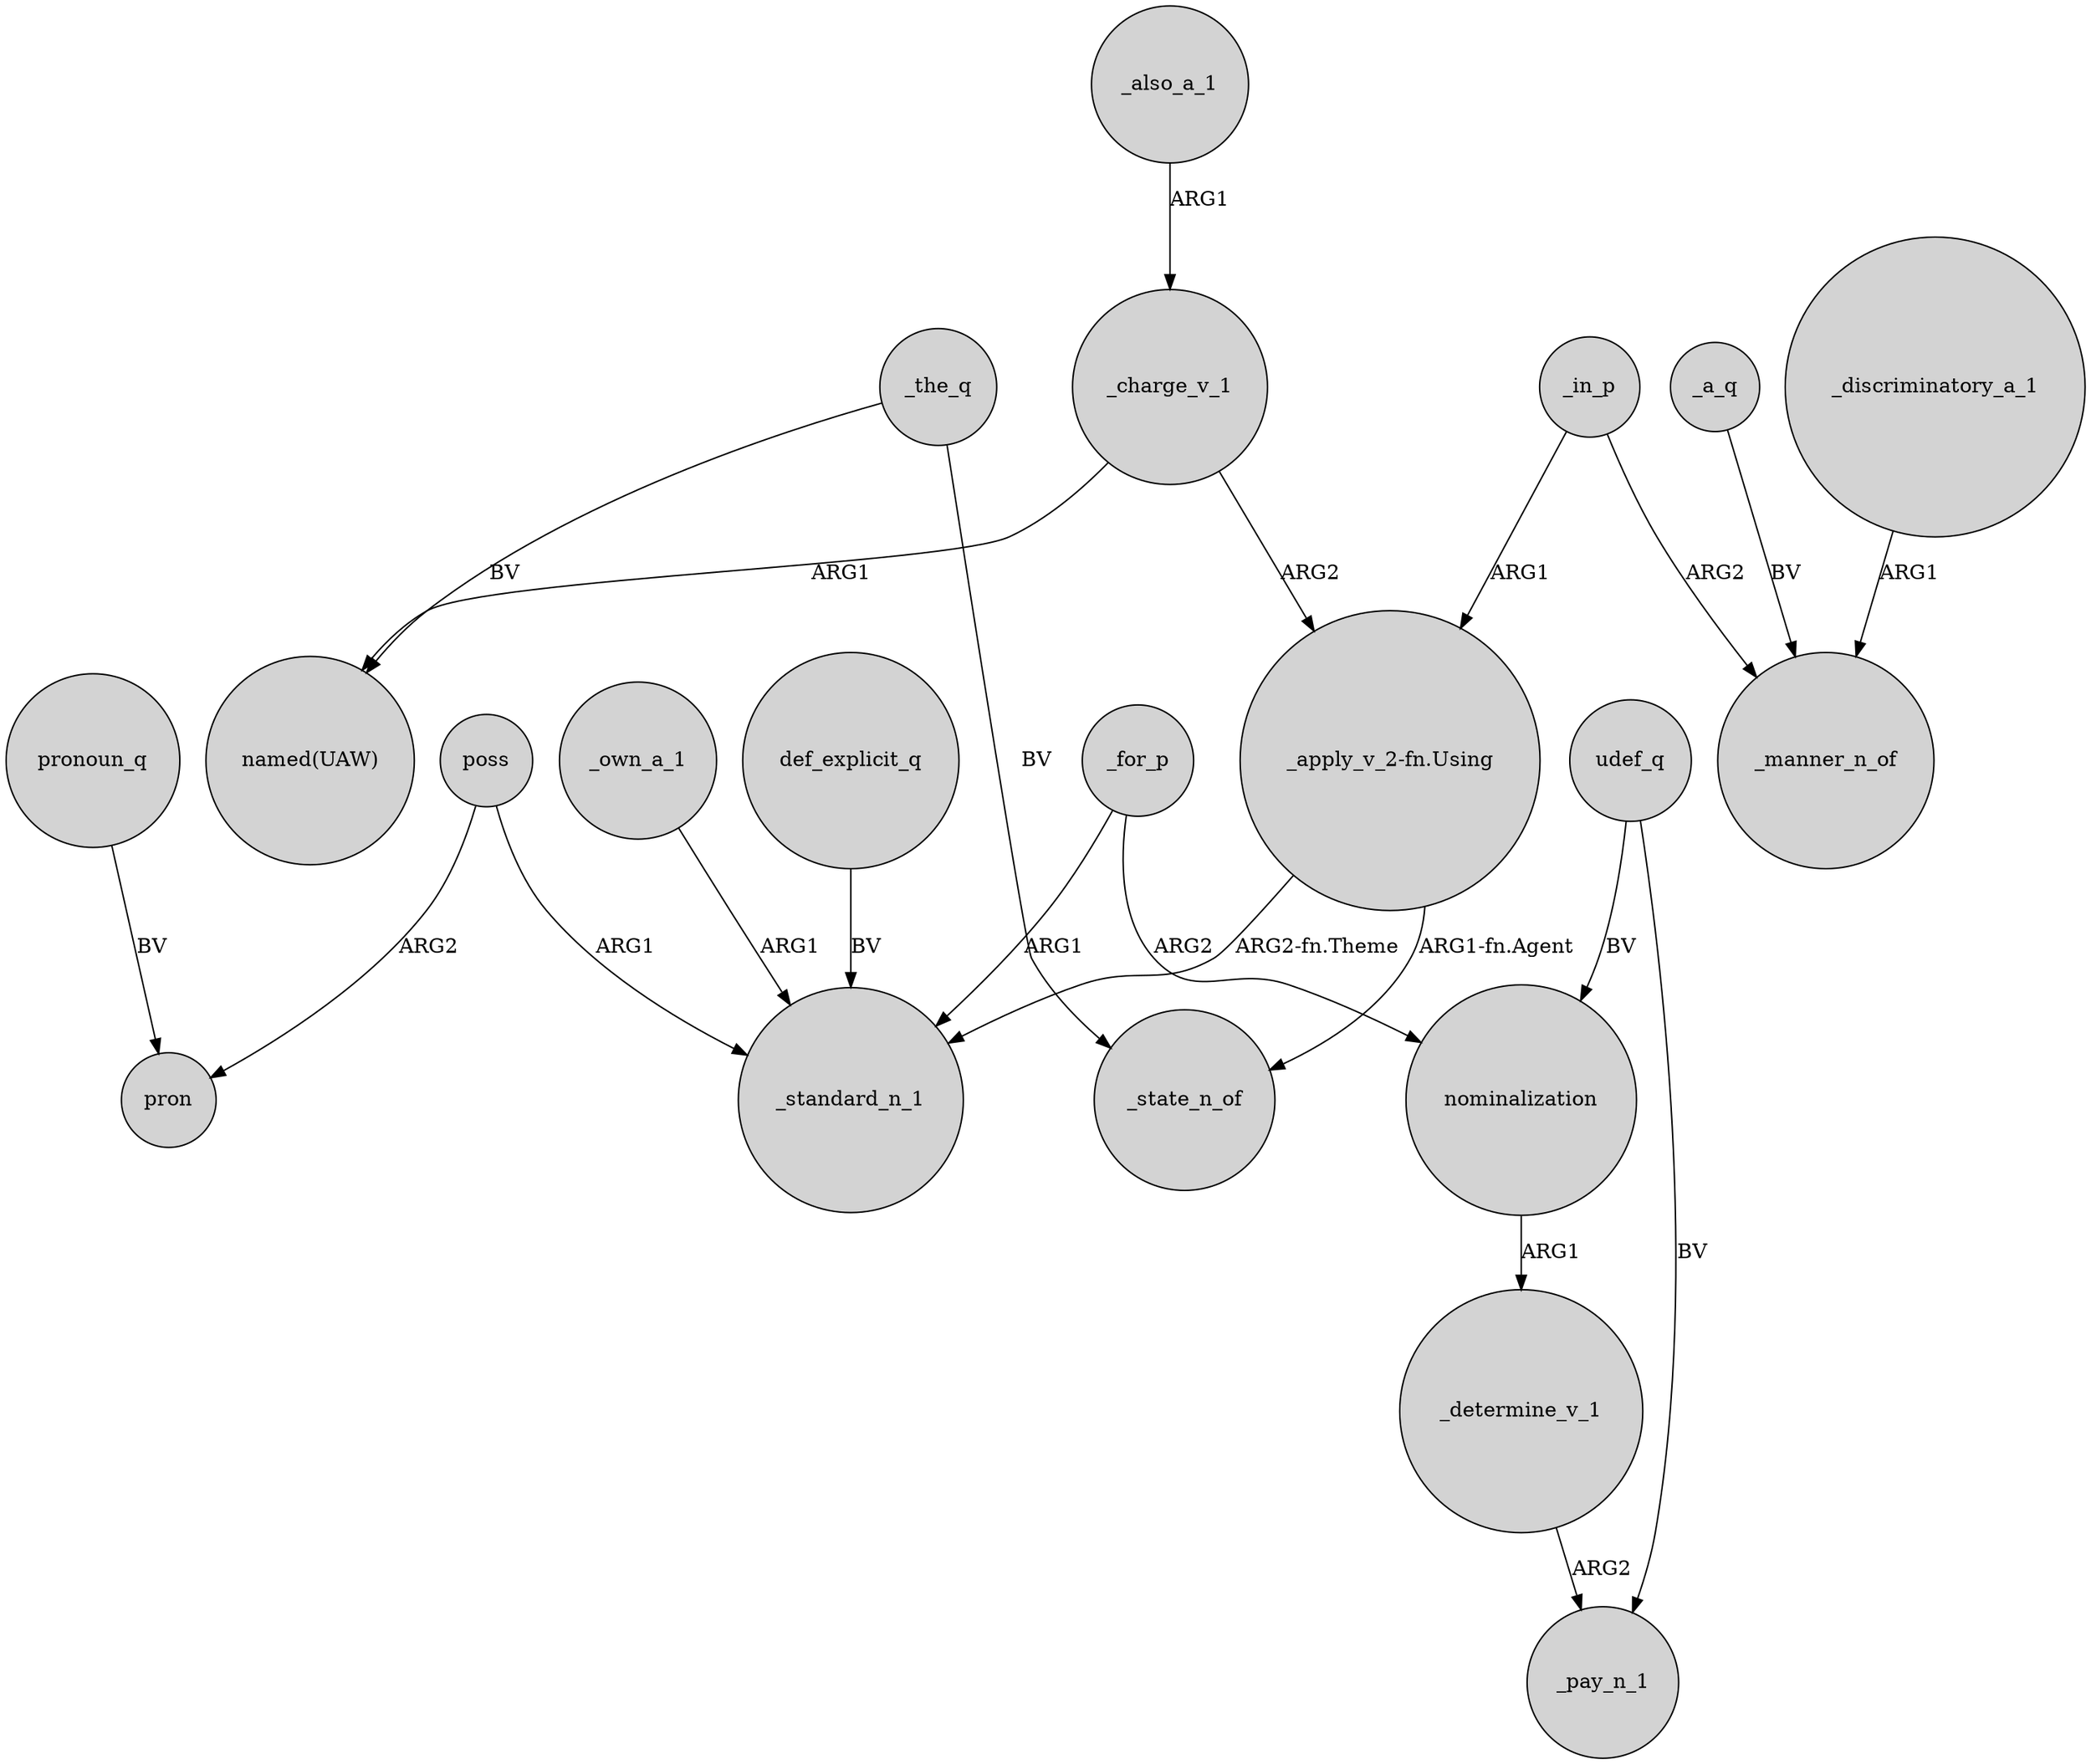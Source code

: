 digraph {
	node [shape=circle style=filled]
	_in_p -> "_apply_v_2-fn.Using" [label=ARG1]
	_charge_v_1 -> "_apply_v_2-fn.Using" [label=ARG2]
	"_apply_v_2-fn.Using" -> _standard_n_1 [label="ARG2-fn.Theme"]
	_discriminatory_a_1 -> _manner_n_of [label=ARG1]
	def_explicit_q -> _standard_n_1 [label=BV]
	poss -> pron [label=ARG2]
	_the_q -> "named(UAW)" [label=BV]
	_determine_v_1 -> _pay_n_1 [label=ARG2]
	nominalization -> _determine_v_1 [label=ARG1]
	_for_p -> nominalization [label=ARG2]
	_own_a_1 -> _standard_n_1 [label=ARG1]
	_the_q -> _state_n_of [label=BV]
	_in_p -> _manner_n_of [label=ARG2]
	_a_q -> _manner_n_of [label=BV]
	"_apply_v_2-fn.Using" -> _state_n_of [label="ARG1-fn.Agent"]
	pronoun_q -> pron [label=BV]
	_charge_v_1 -> "named(UAW)" [label=ARG1]
	_for_p -> _standard_n_1 [label=ARG1]
	_also_a_1 -> _charge_v_1 [label=ARG1]
	udef_q -> nominalization [label=BV]
	poss -> _standard_n_1 [label=ARG1]
	udef_q -> _pay_n_1 [label=BV]
}
